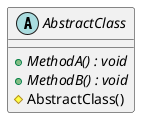 @startuml AbstractClass
abstract class AbstractClass  {
    + {abstract} MethodA() : void
    + {abstract} MethodB() : void
    # AbstractClass()
}
@enduml